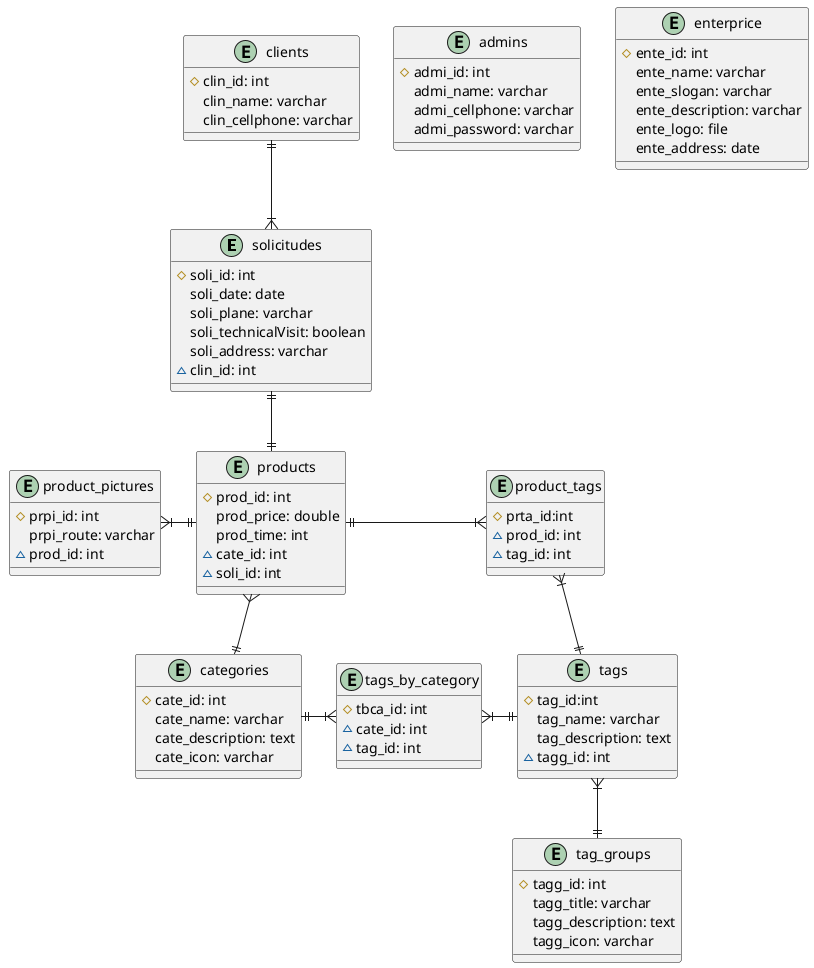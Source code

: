 @startuml MetalK_DataModel
    skinparam linestyle orto

    entity soli as "solicitudes"{
        # soli_id: int
        soli_date: date
        soli_plane: varchar
        soli_technicalVisit: boolean
        soli_address: varchar
        ~ clin_id: int
    }

    entity clin as "clients"{
        # clin_id: int
        clin_name: varchar
        clin_cellphone: varchar
    }
    
    entity admi as "admins"{
        # admi_id: int
        admi_name: varchar
        admi_cellphone: varchar
        admi_password: varchar
    }

    entity prod as "products"{
        # prod_id: int
        prod_price: double
        prod_time: int
        ~ cate_id: int
        ~ soli_id: int
    }

    
    entity prpi as "product_pictures"{
        #prpi_id: int
        prpi_route: varchar
        ~ prod_id: int
    }

    entity prta as "product_tags"{
        # prta_id:int
        ~ prod_id: int
        ~ tag_id: int
    }

    entity cate as "categories" {   
        # cate_id: int
        cate_name: varchar
        cate_description: text
        cate_icon: varchar
    }

    
    entity tagg as "tag_groups" {   
        # tagg_id: int
        tagg_title: varchar
        tagg_description: text
        tagg_icon: varchar
    }

    entity tbca as "tags_by_category" {   
        # tbca_id: int
        ~ cate_id: int
        ~ tag_id: int
    }

    entity tags as "tags" {   
        # tag_id:int
        tag_name: varchar
        tag_description: text
        ~ tagg_id: int
    }

    entity ente as "enterprice"{
        # ente_id: int
        ente_name: varchar
        ente_slogan: varchar
        ente_description: varchar
        ente_logo: file
        ente_address: date
    }


    prod ||-up-|| soli
    prod }--|| cate
    prod ||-left-|{ prpi
    tags }|-down-|| tagg
    cate ||-right-|{ tbca
    tbca }|-right-|| tags
    prod ||-right-|{ prta
    tags ||-left-|{ prta
    clin ||--|{ soli
    
@enduml
